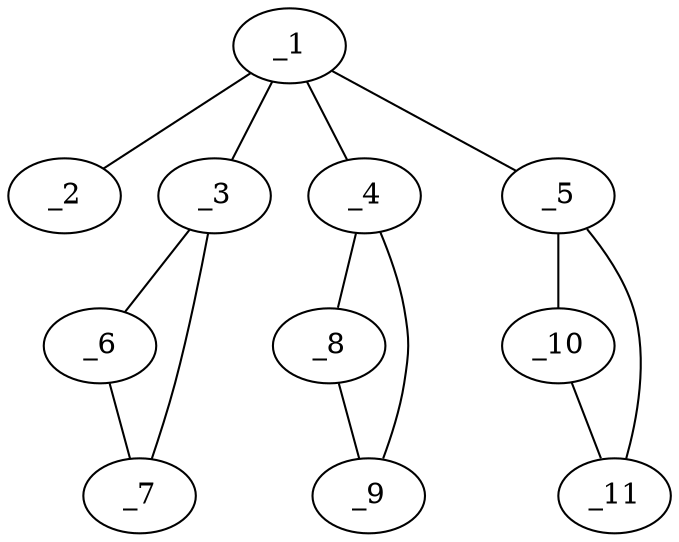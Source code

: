 graph molid6396 {
	_1	 [charge=0,
		chem=6,
		symbol="P  ",
		x="3.866",
		y="0.433"];
	_2	 [charge=0,
		chem=5,
		symbol="S  ",
		x="3.866",
		y="1.433"];
	_1 -- _2	 [valence=2];
	_3	 [charge=0,
		chem=4,
		symbol="N  ",
		x="2.866",
		y="0.433"];
	_1 -- _3	 [valence=1];
	_4	 [charge=0,
		chem=4,
		symbol="N  ",
		x="4.866",
		y="0.433"];
	_1 -- _4	 [valence=1];
	_5	 [charge=0,
		chem=4,
		symbol="N  ",
		x="3.866",
		y="-0.567"];
	_1 -- _5	 [valence=1];
	_6	 [charge=0,
		chem=1,
		symbol="C  ",
		x=2,
		y="-0.067"];
	_3 -- _6	 [valence=1];
	_7	 [charge=0,
		chem=1,
		symbol="C  ",
		x=2,
		y="0.933"];
	_3 -- _7	 [valence=1];
	_8	 [charge=0,
		chem=1,
		symbol="C  ",
		x="5.7321",
		y="-0.067"];
	_4 -- _8	 [valence=1];
	_9	 [charge=0,
		chem=1,
		symbol="C  ",
		x="5.7321",
		y="0.933"];
	_4 -- _9	 [valence=1];
	_10	 [charge=0,
		chem=1,
		symbol="C  ",
		x="3.366",
		y="-1.433"];
	_5 -- _10	 [valence=1];
	_11	 [charge=0,
		chem=1,
		symbol="C  ",
		x="4.366",
		y="-1.433"];
	_5 -- _11	 [valence=1];
	_6 -- _7	 [valence=1];
	_8 -- _9	 [valence=1];
	_10 -- _11	 [valence=1];
}
